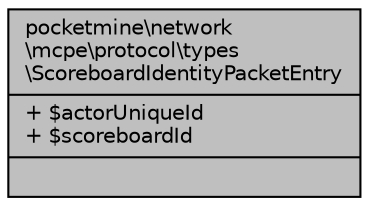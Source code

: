 digraph "pocketmine\network\mcpe\protocol\types\ScoreboardIdentityPacketEntry"
{
 // INTERACTIVE_SVG=YES
 // LATEX_PDF_SIZE
  edge [fontname="Helvetica",fontsize="10",labelfontname="Helvetica",labelfontsize="10"];
  node [fontname="Helvetica",fontsize="10",shape=record];
  Node1 [label="{pocketmine\\network\l\\mcpe\\protocol\\types\l\\ScoreboardIdentityPacketEntry\n|+ $actorUniqueId\l+ $scoreboardId\l|}",height=0.2,width=0.4,color="black", fillcolor="grey75", style="filled", fontcolor="black",tooltip=" "];
}

